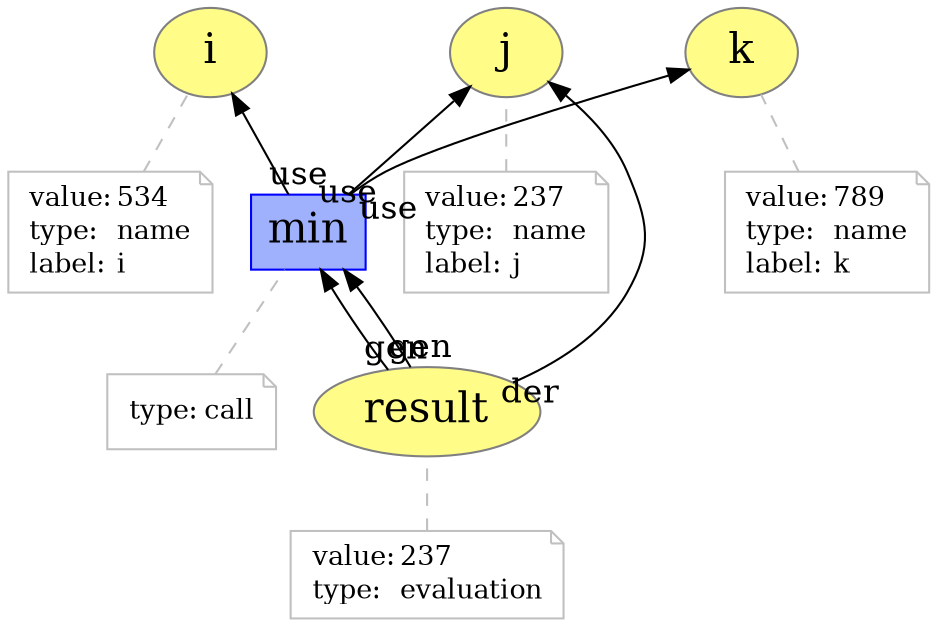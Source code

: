 digraph "PROV" { size="16,12"; rankdir="BT";
"http://example.org/i" [fillcolor="#FFFC87",color="#808080",style="filled",label="i",URL="http://example.org/i",fontsize="20"]
"http://example.org/i-attrs" [color="gray",shape="note",fontsize="13",fontcolor="black",label=<<TABLE cellpadding="0" border="0">
	<TR>
	    <TD align="left">value:</TD>
	    <TD align="left">534</TD>
	</TR>
	<TR>
	    <TD align="left">type:</TD>
	    <TD align="left">name</TD>
	</TR>
	<TR>
	    <TD align="left">label:</TD>
	    <TD align="left">i</TD>
	</TR>
</TABLE>>]
"http://example.org/i-attrs" -> "http://example.org/i" [color="gray",style="dashed",arrowhead="none"]
"http://example.org/j" [fillcolor="#FFFC87",color="#808080",style="filled",label="j",URL="http://example.org/j",fontsize="20"]
"http://example.org/j-attrs" [color="gray",shape="note",fontsize="13",fontcolor="black",label=<<TABLE cellpadding="0" border="0">
	<TR>
	    <TD align="left">value:</TD>
	    <TD align="left">237</TD>
	</TR>
	<TR>
	    <TD align="left">type:</TD>
	    <TD align="left">name</TD>
	</TR>
	<TR>
	    <TD align="left">label:</TD>
	    <TD align="left">j</TD>
	</TR>
</TABLE>>]
"http://example.org/j-attrs" -> "http://example.org/j" [color="gray",style="dashed",arrowhead="none"]
"http://example.org/k" [fillcolor="#FFFC87",color="#808080",style="filled",label="k",URL="http://example.org/k",fontsize="20"]
"http://example.org/k-attrs" [color="gray",shape="note",fontsize="13",fontcolor="black",label=<<TABLE cellpadding="0" border="0">
	<TR>
	    <TD align="left">value:</TD>
	    <TD align="left">789</TD>
	</TR>
	<TR>
	    <TD align="left">type:</TD>
	    <TD align="left">name</TD>
	</TR>
	<TR>
	    <TD align="left">label:</TD>
	    <TD align="left">k</TD>
	</TR>
</TABLE>>]
"http://example.org/k-attrs" -> "http://example.org/k" [color="gray",style="dashed",arrowhead="none"]
"http://example.org/result" [fillcolor="#FFFC87",color="#808080",style="filled",label="result",URL="http://example.org/result",fontsize="20"]
"http://example.org/result-attrs" [color="gray",shape="note",fontsize="13",fontcolor="black",label=<<TABLE cellpadding="0" border="0">
	<TR>
	    <TD align="left">value:</TD>
	    <TD align="left">237</TD>
	</TR>
	<TR>
	    <TD align="left">type:</TD>
	    <TD align="left">evaluation</TD>
	</TR>
</TABLE>>]
"http://example.org/result-attrs" -> "http://example.org/result" [color="gray",style="dashed",arrowhead="none"]
"http://example.org/min" [fillcolor="#9FB1FC",color="#0000FF",shape="polygon",sides="4",style="filled",label="min",URL="http://example.org/min",fontsize="20"]
"http://example.org/min-attrs" [color="gray",shape="note",fontsize="13",fontcolor="black",label=<<TABLE cellpadding="0" border="0">
	<TR>
	    <TD align="left">type:</TD>
	    <TD align="left">call</TD>
	</TR>
</TABLE>>]
"http://example.org/min-attrs" -> "http://example.org/min" [color="gray",style="dashed",arrowhead="none"]
"http://example.org/result" -> "http://example.org/j" [labelfontsize="16",labeldistance="1",labelangle="60.0",rotation="20",taillabel="der"]
"http://example.org/result" -> "http://example.org/min" [labelfontsize="16",labeldistance="1",labelangle="60.0",rotation="20",taillabel="gen"]
"http://example.org/min" -> "http://example.org/j" [labelfontsize="16",labeldistance="0",labelangle="60.0",rotation="20",taillabel="use",dist="0"]
"http://example.org/min" -> "http://example.org/i" [labelfontsize="16",labeldistance="1",labelangle="60.0",rotation="20",taillabel="use"]
"http://example.org/min" -> "http://example.org/k" [labelfontsize="16",labeldistance="2",labelangle="60.0",rotation="20",taillabel="use",dist="2"]
"http://example.org/result" -> "http://example.org/min" [labelfontsize="16",labeldistance="1",labelangle="60.0",rotation="20",taillabel="gen"]
}